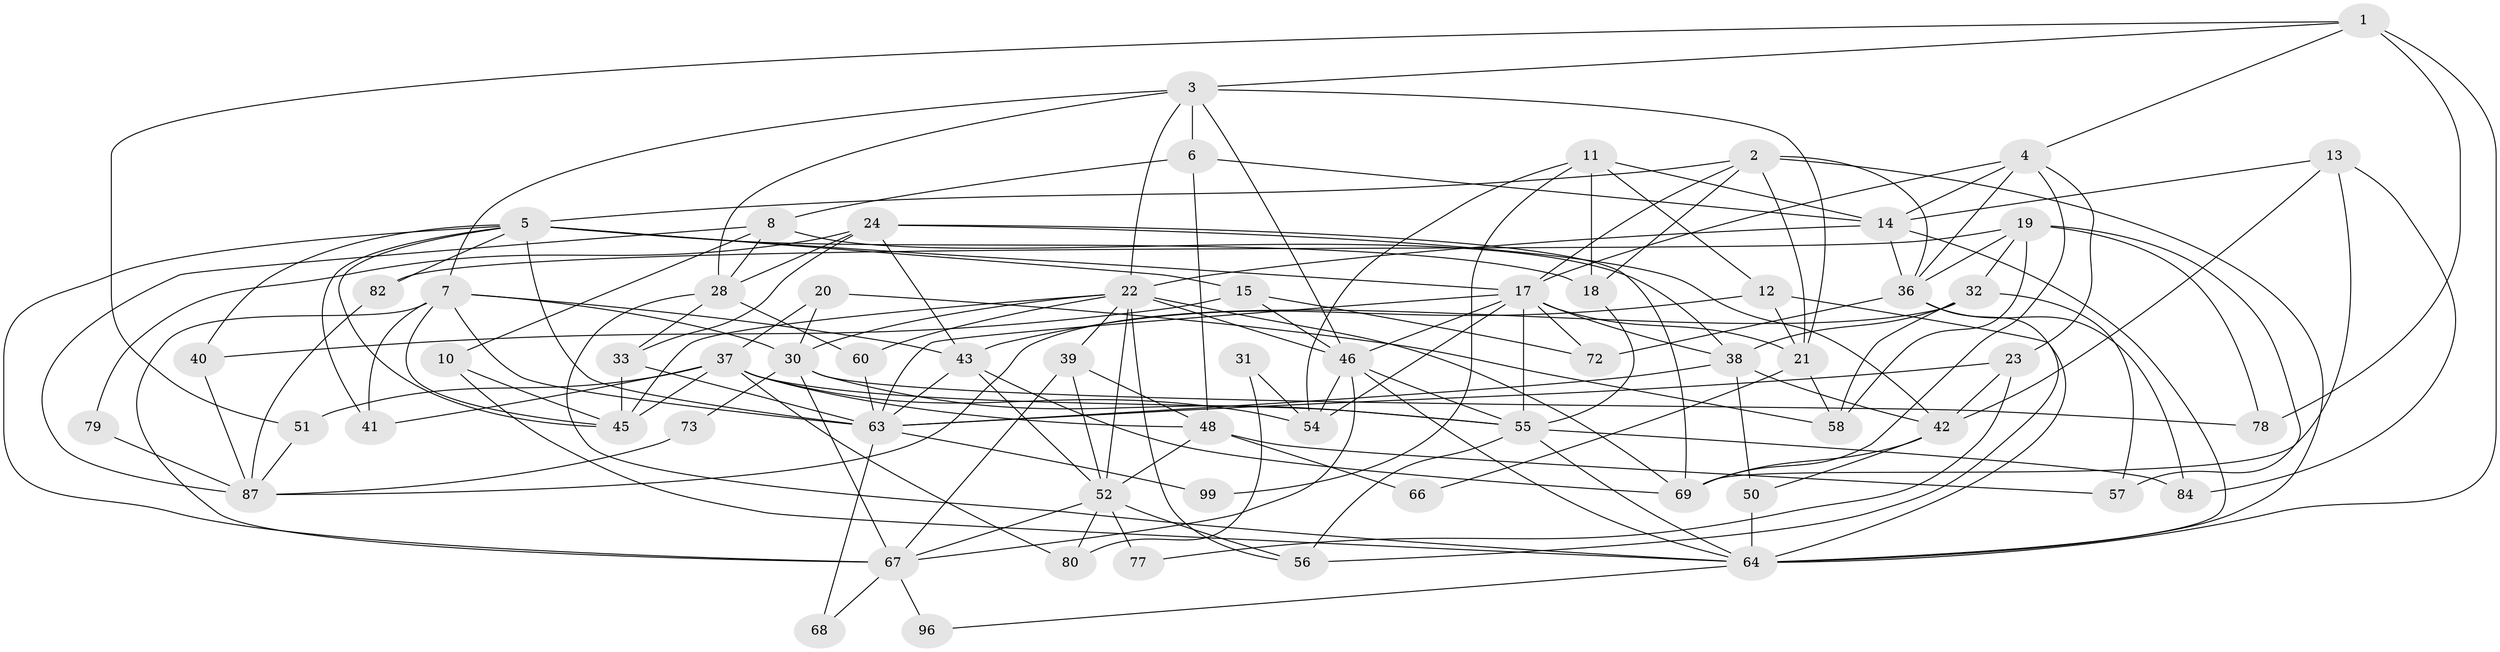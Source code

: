 // original degree distribution, {3: 0.31, 4: 0.27, 5: 0.13, 7: 0.04, 6: 0.09, 2: 0.13, 9: 0.02, 8: 0.01}
// Generated by graph-tools (version 1.1) at 2025/39/02/21/25 10:39:00]
// undirected, 64 vertices, 162 edges
graph export_dot {
graph [start="1"]
  node [color=gray90,style=filled];
  1 [super="+74"];
  2 [super="+75"];
  3 [super="+26"];
  4 [super="+71"];
  5 [super="+9"];
  6;
  7 [super="+27"];
  8 [super="+25"];
  10;
  11 [super="+35"];
  12;
  13 [super="+97"];
  14 [super="+16"];
  15;
  17 [super="+47"];
  18 [super="+81"];
  19 [super="+62"];
  20;
  21 [super="+34"];
  22 [super="+100"];
  23 [super="+59"];
  24 [super="+94"];
  28 [super="+29"];
  30 [super="+70"];
  31;
  32;
  33;
  36 [super="+44"];
  37 [super="+65"];
  38 [super="+92"];
  39;
  40;
  41;
  42 [super="+49"];
  43 [super="+93"];
  45 [super="+91"];
  46 [super="+53"];
  48 [super="+98"];
  50;
  51;
  52 [super="+61"];
  54 [super="+85"];
  55 [super="+86"];
  56;
  57;
  58 [super="+76"];
  60;
  63 [super="+89"];
  64 [super="+88"];
  66;
  67 [super="+83"];
  68;
  69 [super="+95"];
  72;
  73;
  77;
  78;
  79;
  80;
  82;
  84;
  87 [super="+90"];
  96;
  99;
  1 -- 64 [weight=2];
  1 -- 3;
  1 -- 51;
  1 -- 78;
  1 -- 4;
  2 -- 36;
  2 -- 64;
  2 -- 5;
  2 -- 18;
  2 -- 21;
  2 -- 17;
  3 -- 6;
  3 -- 22;
  3 -- 7;
  3 -- 21;
  3 -- 28;
  3 -- 46;
  4 -- 23;
  4 -- 69;
  4 -- 36;
  4 -- 17;
  4 -- 14;
  5 -- 82;
  5 -- 15;
  5 -- 17;
  5 -- 18;
  5 -- 41;
  5 -- 67;
  5 -- 40;
  5 -- 63;
  5 -- 45;
  6 -- 48;
  6 -- 8;
  6 -- 14;
  7 -- 45;
  7 -- 43;
  7 -- 41;
  7 -- 63;
  7 -- 30;
  7 -- 67;
  8 -- 10;
  8 -- 38;
  8 -- 87;
  8 -- 28;
  10 -- 45;
  10 -- 64;
  11 -- 12;
  11 -- 14;
  11 -- 99;
  11 -- 54;
  11 -- 18;
  12 -- 43;
  12 -- 64;
  12 -- 21;
  13 -- 42;
  13 -- 84;
  13 -- 69;
  13 -- 14;
  14 -- 64;
  14 -- 36;
  14 -- 22;
  15 -- 46;
  15 -- 40;
  15 -- 72;
  17 -- 21;
  17 -- 46;
  17 -- 72;
  17 -- 38;
  17 -- 54;
  17 -- 55;
  17 -- 63;
  18 -- 55;
  19 -- 78;
  19 -- 32;
  19 -- 58;
  19 -- 82;
  19 -- 57;
  19 -- 36;
  20 -- 30;
  20 -- 58;
  20 -- 37;
  21 -- 66;
  21 -- 58;
  22 -- 69;
  22 -- 39;
  22 -- 52;
  22 -- 56;
  22 -- 60;
  22 -- 30;
  22 -- 46;
  22 -- 45;
  23 -- 42;
  23 -- 63;
  23 -- 77;
  24 -- 42;
  24 -- 43;
  24 -- 33;
  24 -- 69;
  24 -- 28;
  24 -- 79;
  28 -- 60;
  28 -- 33;
  28 -- 64;
  30 -- 78;
  30 -- 73;
  30 -- 67;
  30 -- 55;
  31 -- 80;
  31 -- 54;
  32 -- 57;
  32 -- 87;
  32 -- 38;
  32 -- 58;
  33 -- 63;
  33 -- 45;
  36 -- 56;
  36 -- 84;
  36 -- 72;
  37 -- 41;
  37 -- 48;
  37 -- 80;
  37 -- 55;
  37 -- 51;
  37 -- 45;
  37 -- 54;
  38 -- 50;
  38 -- 42;
  38 -- 63;
  39 -- 52;
  39 -- 67;
  39 -- 48;
  40 -- 87;
  42 -- 50;
  42 -- 69;
  43 -- 63;
  43 -- 69;
  43 -- 52;
  46 -- 54;
  46 -- 64;
  46 -- 55;
  46 -- 67;
  48 -- 66;
  48 -- 57;
  48 -- 52;
  50 -- 64;
  51 -- 87;
  52 -- 56;
  52 -- 77 [weight=2];
  52 -- 80;
  52 -- 67;
  55 -- 56;
  55 -- 64;
  55 -- 84;
  60 -- 63;
  63 -- 68;
  63 -- 99;
  64 -- 96;
  67 -- 68;
  67 -- 96;
  73 -- 87;
  79 -- 87;
  82 -- 87;
}
